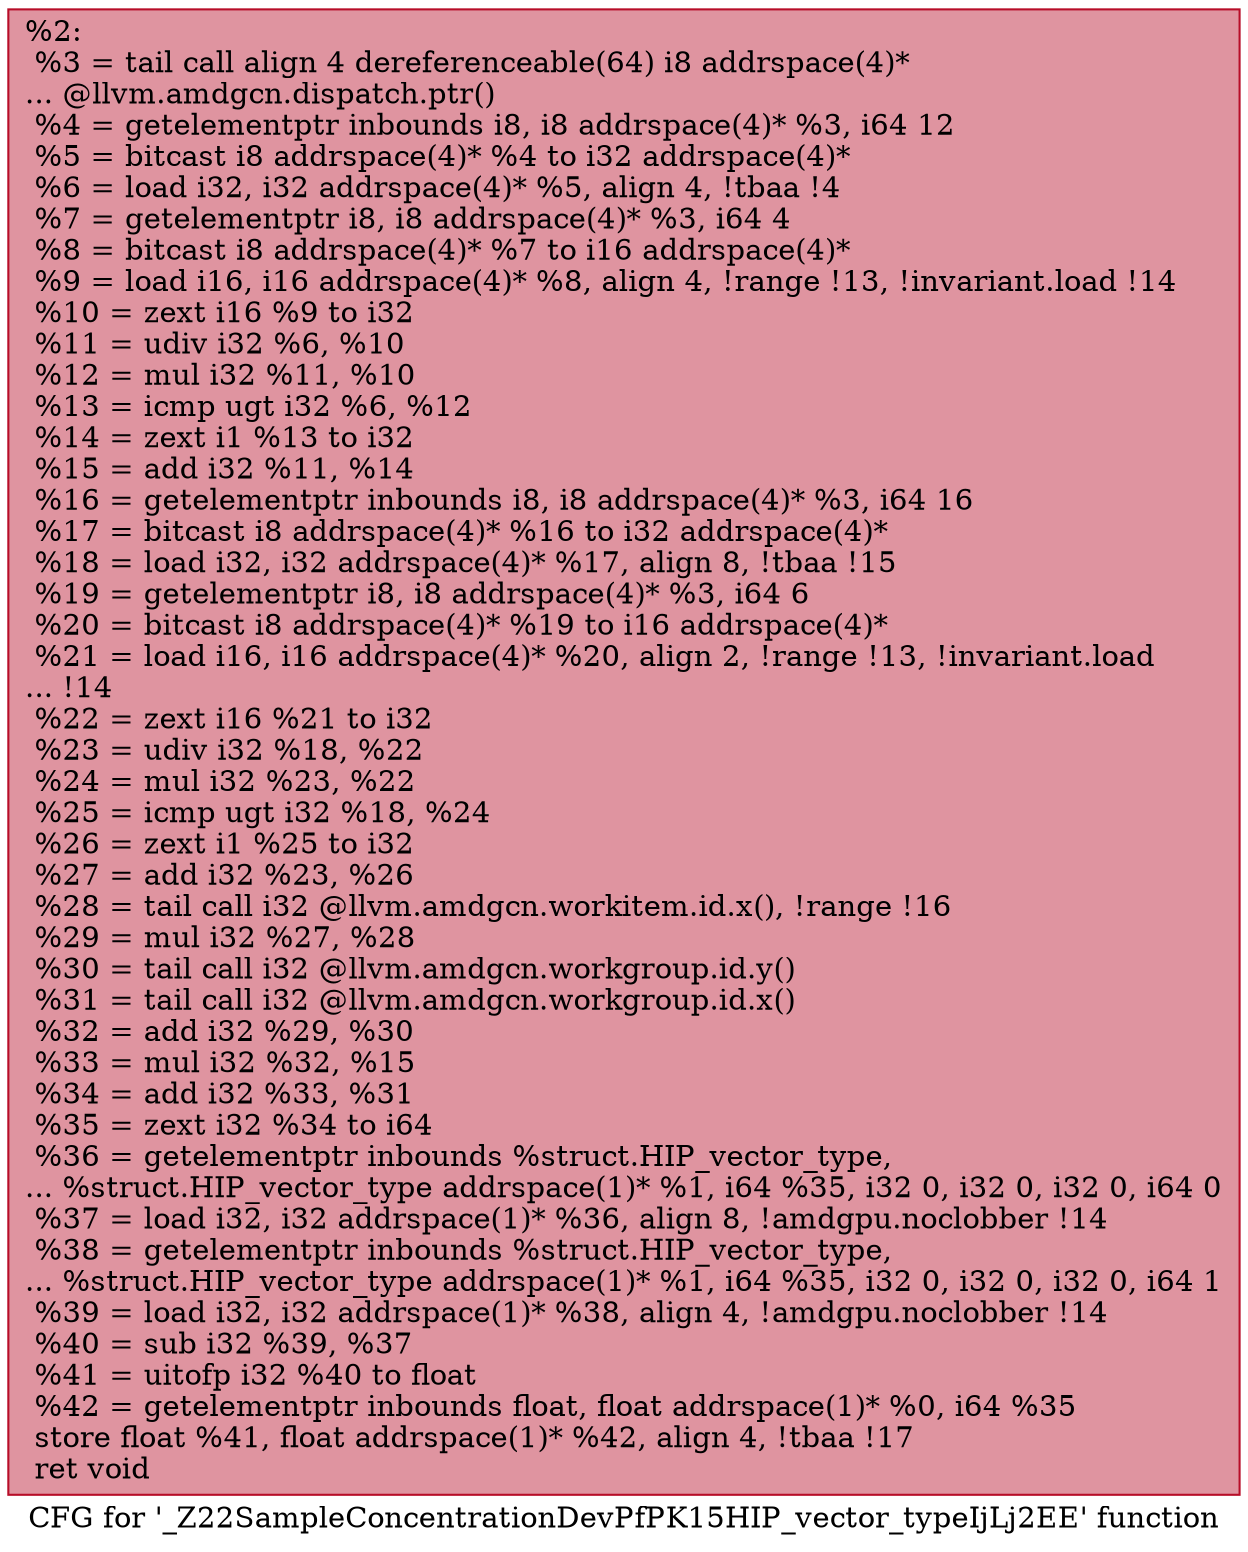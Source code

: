 digraph "CFG for '_Z22SampleConcentrationDevPfPK15HIP_vector_typeIjLj2EE' function" {
	label="CFG for '_Z22SampleConcentrationDevPfPK15HIP_vector_typeIjLj2EE' function";

	Node0x57c1fe0 [shape=record,color="#b70d28ff", style=filled, fillcolor="#b70d2870",label="{%2:\l  %3 = tail call align 4 dereferenceable(64) i8 addrspace(4)*\l... @llvm.amdgcn.dispatch.ptr()\l  %4 = getelementptr inbounds i8, i8 addrspace(4)* %3, i64 12\l  %5 = bitcast i8 addrspace(4)* %4 to i32 addrspace(4)*\l  %6 = load i32, i32 addrspace(4)* %5, align 4, !tbaa !4\l  %7 = getelementptr i8, i8 addrspace(4)* %3, i64 4\l  %8 = bitcast i8 addrspace(4)* %7 to i16 addrspace(4)*\l  %9 = load i16, i16 addrspace(4)* %8, align 4, !range !13, !invariant.load !14\l  %10 = zext i16 %9 to i32\l  %11 = udiv i32 %6, %10\l  %12 = mul i32 %11, %10\l  %13 = icmp ugt i32 %6, %12\l  %14 = zext i1 %13 to i32\l  %15 = add i32 %11, %14\l  %16 = getelementptr inbounds i8, i8 addrspace(4)* %3, i64 16\l  %17 = bitcast i8 addrspace(4)* %16 to i32 addrspace(4)*\l  %18 = load i32, i32 addrspace(4)* %17, align 8, !tbaa !15\l  %19 = getelementptr i8, i8 addrspace(4)* %3, i64 6\l  %20 = bitcast i8 addrspace(4)* %19 to i16 addrspace(4)*\l  %21 = load i16, i16 addrspace(4)* %20, align 2, !range !13, !invariant.load\l... !14\l  %22 = zext i16 %21 to i32\l  %23 = udiv i32 %18, %22\l  %24 = mul i32 %23, %22\l  %25 = icmp ugt i32 %18, %24\l  %26 = zext i1 %25 to i32\l  %27 = add i32 %23, %26\l  %28 = tail call i32 @llvm.amdgcn.workitem.id.x(), !range !16\l  %29 = mul i32 %27, %28\l  %30 = tail call i32 @llvm.amdgcn.workgroup.id.y()\l  %31 = tail call i32 @llvm.amdgcn.workgroup.id.x()\l  %32 = add i32 %29, %30\l  %33 = mul i32 %32, %15\l  %34 = add i32 %33, %31\l  %35 = zext i32 %34 to i64\l  %36 = getelementptr inbounds %struct.HIP_vector_type,\l... %struct.HIP_vector_type addrspace(1)* %1, i64 %35, i32 0, i32 0, i32 0, i64 0\l  %37 = load i32, i32 addrspace(1)* %36, align 8, !amdgpu.noclobber !14\l  %38 = getelementptr inbounds %struct.HIP_vector_type,\l... %struct.HIP_vector_type addrspace(1)* %1, i64 %35, i32 0, i32 0, i32 0, i64 1\l  %39 = load i32, i32 addrspace(1)* %38, align 4, !amdgpu.noclobber !14\l  %40 = sub i32 %39, %37\l  %41 = uitofp i32 %40 to float\l  %42 = getelementptr inbounds float, float addrspace(1)* %0, i64 %35\l  store float %41, float addrspace(1)* %42, align 4, !tbaa !17\l  ret void\l}"];
}
